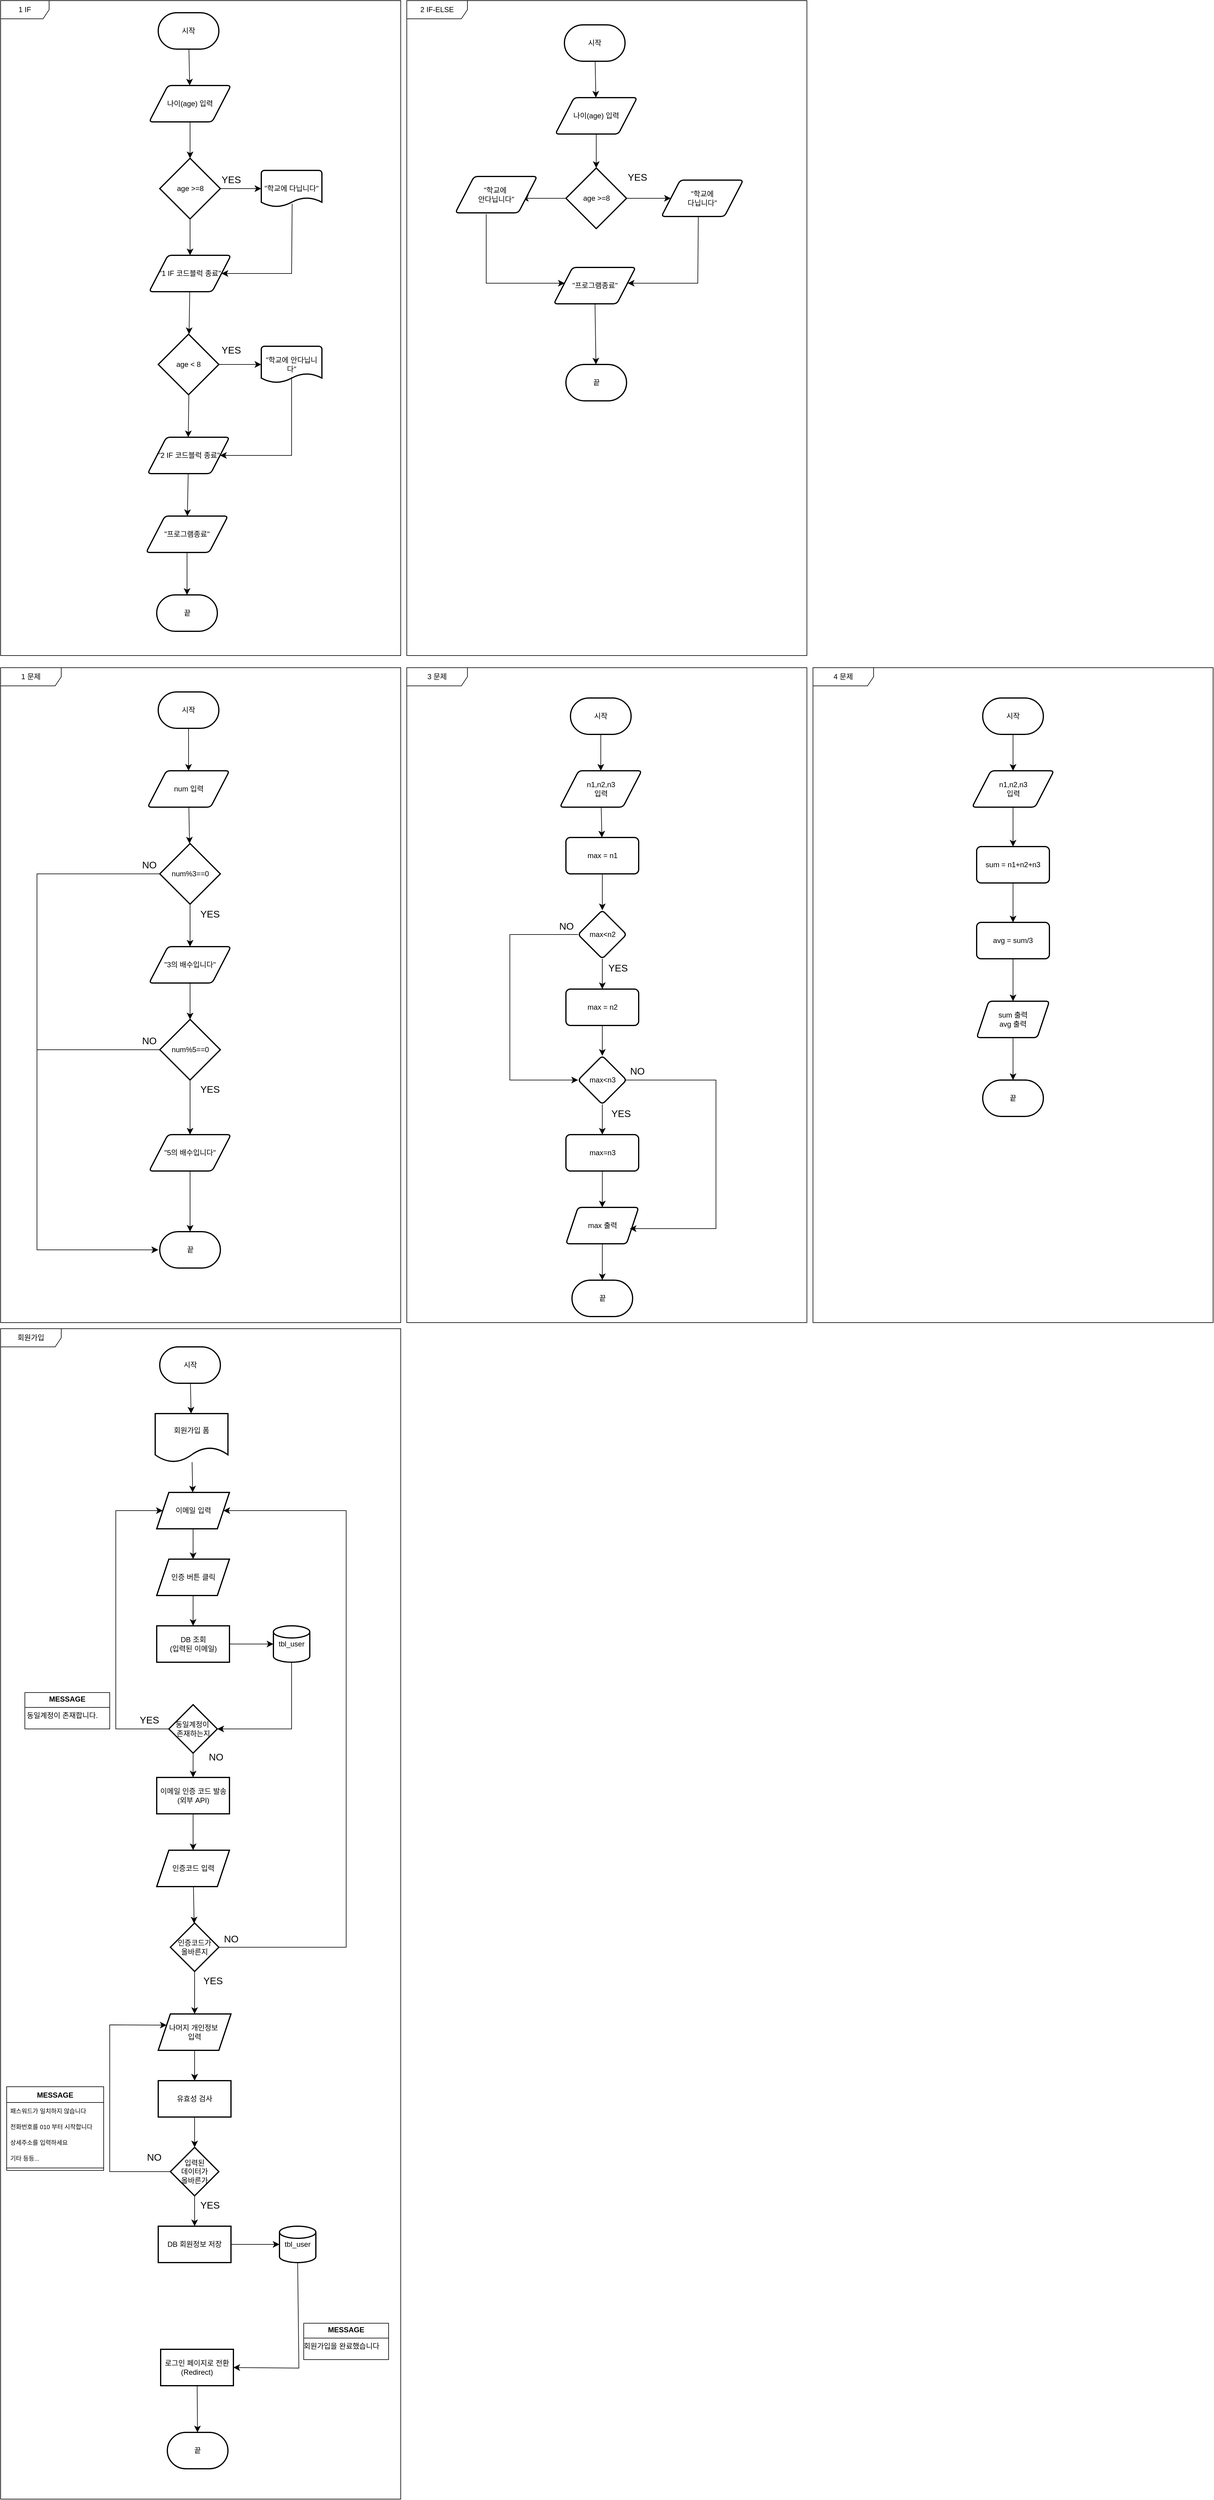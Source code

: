 <mxfile version="24.7.17">
  <diagram id="t4iyJ-2K-X9mLFhjT-cI" name="페이지-1">
    <mxGraphModel dx="1389" dy="1017" grid="1" gridSize="10" guides="1" tooltips="1" connect="1" arrows="1" fold="1" page="0" pageScale="1" pageWidth="3300" pageHeight="4681" math="0" shadow="0">
      <root>
        <mxCell id="0" />
        <mxCell id="1" parent="0" />
        <mxCell id="3Y2qNAMYO-wNbByZRbtN-2" value="2 IF-ELSE" style="shape=umlFrame;whiteSpace=wrap;html=1;pointerEvents=0;width=100;height=30;" vertex="1" parent="1">
          <mxGeometry x="290" y="-170" width="660" height="1080" as="geometry" />
        </mxCell>
        <mxCell id="3Y2qNAMYO-wNbByZRbtN-6" value="" style="edgeStyle=none;curved=1;rounded=0;orthogonalLoop=1;jettySize=auto;html=1;fontSize=12;startSize=8;endSize=8;" edge="1" parent="1" source="3Y2qNAMYO-wNbByZRbtN-3" target="3Y2qNAMYO-wNbByZRbtN-5">
          <mxGeometry relative="1" as="geometry" />
        </mxCell>
        <mxCell id="3Y2qNAMYO-wNbByZRbtN-3" value="시작" style="strokeWidth=2;html=1;shape=mxgraph.flowchart.terminator;whiteSpace=wrap;" vertex="1" parent="1">
          <mxGeometry x="-120" y="-150" width="100" height="60" as="geometry" />
        </mxCell>
        <mxCell id="3Y2qNAMYO-wNbByZRbtN-4" value="끝" style="strokeWidth=2;html=1;shape=mxgraph.flowchart.terminator;whiteSpace=wrap;" vertex="1" parent="1">
          <mxGeometry x="-122.5" y="810" width="100" height="60" as="geometry" />
        </mxCell>
        <mxCell id="3Y2qNAMYO-wNbByZRbtN-8" value="" style="edgeStyle=none;curved=1;rounded=0;orthogonalLoop=1;jettySize=auto;html=1;fontSize=12;startSize=8;endSize=8;" edge="1" parent="1" source="3Y2qNAMYO-wNbByZRbtN-5">
          <mxGeometry relative="1" as="geometry">
            <mxPoint x="-67.5" y="90" as="targetPoint" />
          </mxGeometry>
        </mxCell>
        <mxCell id="3Y2qNAMYO-wNbByZRbtN-5" value="나이(age) 입력" style="shape=parallelogram;html=1;strokeWidth=2;perimeter=parallelogramPerimeter;whiteSpace=wrap;rounded=1;arcSize=12;size=0.23;" vertex="1" parent="1">
          <mxGeometry x="-135" y="-30" width="135" height="60" as="geometry" />
        </mxCell>
        <mxCell id="3Y2qNAMYO-wNbByZRbtN-11" value="" style="edgeStyle=none;curved=1;rounded=0;orthogonalLoop=1;jettySize=auto;html=1;fontSize=12;startSize=8;endSize=8;" edge="1" parent="1" source="3Y2qNAMYO-wNbByZRbtN-9" target="3Y2qNAMYO-wNbByZRbtN-10">
          <mxGeometry relative="1" as="geometry" />
        </mxCell>
        <mxCell id="3Y2qNAMYO-wNbByZRbtN-15" value="" style="edgeStyle=none;curved=1;rounded=0;orthogonalLoop=1;jettySize=auto;html=1;fontSize=12;startSize=8;endSize=8;" edge="1" parent="1" source="3Y2qNAMYO-wNbByZRbtN-9" target="3Y2qNAMYO-wNbByZRbtN-14">
          <mxGeometry relative="1" as="geometry" />
        </mxCell>
        <mxCell id="3Y2qNAMYO-wNbByZRbtN-9" value="age &amp;gt;=8" style="strokeWidth=2;html=1;shape=mxgraph.flowchart.decision;whiteSpace=wrap;" vertex="1" parent="1">
          <mxGeometry x="-117.5" y="90" width="100" height="100" as="geometry" />
        </mxCell>
        <mxCell id="3Y2qNAMYO-wNbByZRbtN-10" value="&quot;학교에 다닙니다&quot;" style="strokeWidth=2;html=1;shape=mxgraph.flowchart.document2;whiteSpace=wrap;size=0.25;" vertex="1" parent="1">
          <mxGeometry x="50" y="110" width="100" height="60" as="geometry" />
        </mxCell>
        <mxCell id="3Y2qNAMYO-wNbByZRbtN-12" value="YES" style="text;html=1;align=center;verticalAlign=middle;resizable=0;points=[];autosize=1;strokeColor=none;fillColor=none;fontSize=16;" vertex="1" parent="1">
          <mxGeometry x="-30" y="110" width="60" height="30" as="geometry" />
        </mxCell>
        <mxCell id="3Y2qNAMYO-wNbByZRbtN-17" value="" style="edgeStyle=none;curved=1;rounded=0;orthogonalLoop=1;jettySize=auto;html=1;fontSize=12;startSize=8;endSize=8;" edge="1" parent="1" source="3Y2qNAMYO-wNbByZRbtN-14" target="3Y2qNAMYO-wNbByZRbtN-16">
          <mxGeometry relative="1" as="geometry" />
        </mxCell>
        <mxCell id="3Y2qNAMYO-wNbByZRbtN-14" value="&quot;1 IF 코드블럭 종료&quot;" style="shape=parallelogram;html=1;strokeWidth=2;perimeter=parallelogramPerimeter;whiteSpace=wrap;rounded=1;arcSize=12;size=0.23;" vertex="1" parent="1">
          <mxGeometry x="-135" y="250" width="135" height="60" as="geometry" />
        </mxCell>
        <mxCell id="3Y2qNAMYO-wNbByZRbtN-19" value="" style="edgeStyle=none;curved=1;rounded=0;orthogonalLoop=1;jettySize=auto;html=1;fontSize=12;startSize=8;endSize=8;" edge="1" parent="1" source="3Y2qNAMYO-wNbByZRbtN-16" target="3Y2qNAMYO-wNbByZRbtN-18">
          <mxGeometry relative="1" as="geometry" />
        </mxCell>
        <mxCell id="3Y2qNAMYO-wNbByZRbtN-16" value="age &amp;lt; 8" style="strokeWidth=2;html=1;shape=mxgraph.flowchart.decision;whiteSpace=wrap;" vertex="1" parent="1">
          <mxGeometry x="-120" y="380" width="100" height="100" as="geometry" />
        </mxCell>
        <mxCell id="3Y2qNAMYO-wNbByZRbtN-18" value="&quot;학교에 안다닙니다&quot;" style="strokeWidth=2;html=1;shape=mxgraph.flowchart.document2;whiteSpace=wrap;size=0.25;" vertex="1" parent="1">
          <mxGeometry x="50" y="400" width="100" height="60" as="geometry" />
        </mxCell>
        <mxCell id="3Y2qNAMYO-wNbByZRbtN-20" value="YES" style="text;html=1;align=center;verticalAlign=middle;resizable=0;points=[];autosize=1;strokeColor=none;fillColor=none;fontSize=16;" vertex="1" parent="1">
          <mxGeometry x="-30" y="391" width="60" height="30" as="geometry" />
        </mxCell>
        <mxCell id="3Y2qNAMYO-wNbByZRbtN-21" value="" style="edgeStyle=none;curved=0;rounded=0;orthogonalLoop=1;jettySize=auto;html=1;fontSize=12;startSize=8;endSize=8;exitX=0.509;exitY=0.914;exitDx=0;exitDy=0;exitPerimeter=0;entryX=1;entryY=0.5;entryDx=0;entryDy=0;" edge="1" parent="1" source="3Y2qNAMYO-wNbByZRbtN-10" target="3Y2qNAMYO-wNbByZRbtN-14">
          <mxGeometry relative="1" as="geometry">
            <mxPoint x="-57" y="200" as="sourcePoint" />
            <mxPoint x="-57" y="260" as="targetPoint" />
            <Array as="points">
              <mxPoint x="100" y="280" />
            </Array>
          </mxGeometry>
        </mxCell>
        <mxCell id="3Y2qNAMYO-wNbByZRbtN-26" value="" style="edgeStyle=none;curved=1;rounded=0;orthogonalLoop=1;jettySize=auto;html=1;fontSize=12;startSize=8;endSize=8;" edge="1" parent="1" source="3Y2qNAMYO-wNbByZRbtN-22" target="3Y2qNAMYO-wNbByZRbtN-25">
          <mxGeometry relative="1" as="geometry" />
        </mxCell>
        <mxCell id="3Y2qNAMYO-wNbByZRbtN-22" value="&quot;2 IF 코드블럭 종료&quot;" style="shape=parallelogram;html=1;strokeWidth=2;perimeter=parallelogramPerimeter;whiteSpace=wrap;rounded=1;arcSize=12;size=0.23;" vertex="1" parent="1">
          <mxGeometry x="-137.5" y="550" width="135" height="60" as="geometry" />
        </mxCell>
        <mxCell id="3Y2qNAMYO-wNbByZRbtN-23" value="" style="edgeStyle=none;curved=0;rounded=0;orthogonalLoop=1;jettySize=auto;html=1;fontSize=12;startSize=8;endSize=8;exitX=0.509;exitY=0.914;exitDx=0;exitDy=0;exitPerimeter=0;entryX=1;entryY=0.5;entryDx=0;entryDy=0;" edge="1" parent="1" target="3Y2qNAMYO-wNbByZRbtN-22">
          <mxGeometry relative="1" as="geometry">
            <mxPoint x="100" y="451" as="sourcePoint" />
            <mxPoint x="-17" y="566" as="targetPoint" />
            <Array as="points">
              <mxPoint x="100" y="580" />
            </Array>
          </mxGeometry>
        </mxCell>
        <mxCell id="3Y2qNAMYO-wNbByZRbtN-24" value="" style="edgeStyle=none;curved=1;rounded=0;orthogonalLoop=1;jettySize=auto;html=1;fontSize=12;startSize=8;endSize=8;" edge="1" parent="1">
          <mxGeometry relative="1" as="geometry">
            <mxPoint x="-69.5" y="480" as="sourcePoint" />
            <mxPoint x="-70.5" y="550" as="targetPoint" />
          </mxGeometry>
        </mxCell>
        <mxCell id="3Y2qNAMYO-wNbByZRbtN-27" value="" style="edgeStyle=none;curved=1;rounded=0;orthogonalLoop=1;jettySize=auto;html=1;fontSize=12;startSize=8;endSize=8;" edge="1" parent="1" source="3Y2qNAMYO-wNbByZRbtN-25" target="3Y2qNAMYO-wNbByZRbtN-4">
          <mxGeometry relative="1" as="geometry" />
        </mxCell>
        <mxCell id="3Y2qNAMYO-wNbByZRbtN-25" value="&quot;프로그램종료&quot;" style="shape=parallelogram;html=1;strokeWidth=2;perimeter=parallelogramPerimeter;whiteSpace=wrap;rounded=1;arcSize=12;size=0.23;" vertex="1" parent="1">
          <mxGeometry x="-140" y="680" width="135" height="60" as="geometry" />
        </mxCell>
        <mxCell id="3Y2qNAMYO-wNbByZRbtN-28" value="" style="edgeStyle=none;curved=1;rounded=0;orthogonalLoop=1;jettySize=auto;html=1;fontSize=12;startSize=8;endSize=8;" edge="1" parent="1" target="3Y2qNAMYO-wNbByZRbtN-32">
          <mxGeometry relative="1" as="geometry">
            <mxPoint x="600.625" y="-74" as="sourcePoint" />
          </mxGeometry>
        </mxCell>
        <mxCell id="3Y2qNAMYO-wNbByZRbtN-29" value="시작" style="strokeWidth=2;html=1;shape=mxgraph.flowchart.terminator;whiteSpace=wrap;" vertex="1" parent="1">
          <mxGeometry x="550" y="-130" width="100" height="60" as="geometry" />
        </mxCell>
        <mxCell id="3Y2qNAMYO-wNbByZRbtN-30" value="끝" style="strokeWidth=2;html=1;shape=mxgraph.flowchart.terminator;whiteSpace=wrap;" vertex="1" parent="1">
          <mxGeometry x="552.5" y="430" width="100" height="60" as="geometry" />
        </mxCell>
        <mxCell id="3Y2qNAMYO-wNbByZRbtN-31" value="" style="edgeStyle=none;curved=1;rounded=0;orthogonalLoop=1;jettySize=auto;html=1;fontSize=12;startSize=8;endSize=8;" edge="1" parent="1" source="3Y2qNAMYO-wNbByZRbtN-32">
          <mxGeometry relative="1" as="geometry">
            <mxPoint x="602.5" y="106" as="targetPoint" />
          </mxGeometry>
        </mxCell>
        <mxCell id="3Y2qNAMYO-wNbByZRbtN-32" value="나이(age) 입력" style="shape=parallelogram;html=1;strokeWidth=2;perimeter=parallelogramPerimeter;whiteSpace=wrap;rounded=1;arcSize=12;size=0.23;" vertex="1" parent="1">
          <mxGeometry x="535" y="-10" width="135" height="60" as="geometry" />
        </mxCell>
        <mxCell id="3Y2qNAMYO-wNbByZRbtN-53" value="" style="edgeStyle=none;curved=1;rounded=0;orthogonalLoop=1;jettySize=auto;html=1;fontSize=12;startSize=8;endSize=8;" edge="1" parent="1" source="3Y2qNAMYO-wNbByZRbtN-35">
          <mxGeometry relative="1" as="geometry">
            <mxPoint x="480" y="156" as="targetPoint" />
          </mxGeometry>
        </mxCell>
        <mxCell id="3Y2qNAMYO-wNbByZRbtN-35" value="age &amp;gt;=8" style="strokeWidth=2;html=1;shape=mxgraph.flowchart.decision;whiteSpace=wrap;" vertex="1" parent="1">
          <mxGeometry x="552.5" y="106" width="100" height="100" as="geometry" />
        </mxCell>
        <mxCell id="3Y2qNAMYO-wNbByZRbtN-37" value="YES" style="text;html=1;align=center;verticalAlign=middle;resizable=0;points=[];autosize=1;strokeColor=none;fillColor=none;fontSize=16;" vertex="1" parent="1">
          <mxGeometry x="640" y="106" width="60" height="30" as="geometry" />
        </mxCell>
        <mxCell id="3Y2qNAMYO-wNbByZRbtN-44" value="" style="edgeStyle=none;curved=0;rounded=0;orthogonalLoop=1;jettySize=auto;html=1;fontSize=12;startSize=8;endSize=8;exitX=0.509;exitY=0.914;exitDx=0;exitDy=0;exitPerimeter=0;entryX=1;entryY=0.5;entryDx=0;entryDy=0;" edge="1" parent="1">
          <mxGeometry relative="1" as="geometry">
            <mxPoint x="770.9" y="180.84" as="sourcePoint" />
            <mxPoint x="654.475" y="296" as="targetPoint" />
            <Array as="points">
              <mxPoint x="770" y="296" />
            </Array>
          </mxGeometry>
        </mxCell>
        <mxCell id="3Y2qNAMYO-wNbByZRbtN-49" value="" style="edgeStyle=none;curved=1;rounded=0;orthogonalLoop=1;jettySize=auto;html=1;fontSize=12;startSize=8;endSize=8;" edge="1" parent="1" source="3Y2qNAMYO-wNbByZRbtN-50" target="3Y2qNAMYO-wNbByZRbtN-30">
          <mxGeometry relative="1" as="geometry" />
        </mxCell>
        <mxCell id="3Y2qNAMYO-wNbByZRbtN-50" value="&quot;프로그램종료&quot;" style="shape=parallelogram;html=1;strokeWidth=2;perimeter=parallelogramPerimeter;whiteSpace=wrap;rounded=1;arcSize=12;size=0.23;" vertex="1" parent="1">
          <mxGeometry x="532.5" y="270" width="135" height="60" as="geometry" />
        </mxCell>
        <mxCell id="3Y2qNAMYO-wNbByZRbtN-52" value="1 IF" style="shape=umlFrame;whiteSpace=wrap;html=1;pointerEvents=0;width=80;height=30;" vertex="1" parent="1">
          <mxGeometry x="-380" y="-170" width="660" height="1080" as="geometry" />
        </mxCell>
        <mxCell id="3Y2qNAMYO-wNbByZRbtN-55" value="" style="edgeStyle=none;curved=0;rounded=0;orthogonalLoop=1;jettySize=auto;html=1;fontSize=12;startSize=8;endSize=8;exitX=0.41;exitY=0.933;exitDx=0;exitDy=0;exitPerimeter=0;entryX=0;entryY=0.5;entryDx=0;entryDy=0;" edge="1" parent="1">
          <mxGeometry relative="1" as="geometry">
            <mxPoint x="421" y="181.98" as="sourcePoint" />
            <mxPoint x="550.525" y="296" as="targetPoint" />
            <Array as="points">
              <mxPoint x="421" y="296" />
            </Array>
          </mxGeometry>
        </mxCell>
        <mxCell id="3Y2qNAMYO-wNbByZRbtN-59" value="1 문제" style="shape=umlFrame;whiteSpace=wrap;html=1;pointerEvents=0;width=100;height=30;" vertex="1" parent="1">
          <mxGeometry x="-380" y="930" width="660" height="1080" as="geometry" />
        </mxCell>
        <mxCell id="3Y2qNAMYO-wNbByZRbtN-61" value="&quot;학교에&amp;nbsp;&lt;div&gt;안다닙니다&quot;&lt;/div&gt;" style="shape=parallelogram;html=1;strokeWidth=2;perimeter=parallelogramPerimeter;whiteSpace=wrap;rounded=1;arcSize=12;size=0.23;" vertex="1" parent="1">
          <mxGeometry x="370" y="120" width="135" height="60" as="geometry" />
        </mxCell>
        <mxCell id="3Y2qNAMYO-wNbByZRbtN-62" value="&quot;학교에&lt;br&gt;다닙니다&quot;" style="shape=parallelogram;html=1;strokeWidth=2;perimeter=parallelogramPerimeter;whiteSpace=wrap;rounded=1;arcSize=12;size=0.23;" vertex="1" parent="1">
          <mxGeometry x="710" y="126" width="135" height="60" as="geometry" />
        </mxCell>
        <mxCell id="3Y2qNAMYO-wNbByZRbtN-64" value="" style="edgeStyle=none;curved=1;rounded=0;orthogonalLoop=1;jettySize=auto;html=1;fontSize=12;startSize=8;endSize=8;entryX=0;entryY=0.5;entryDx=0;entryDy=0;" edge="1" parent="1" target="3Y2qNAMYO-wNbByZRbtN-62">
          <mxGeometry relative="1" as="geometry">
            <mxPoint x="653" y="156" as="sourcePoint" />
            <mxPoint x="720" y="156" as="targetPoint" />
          </mxGeometry>
        </mxCell>
        <mxCell id="3Y2qNAMYO-wNbByZRbtN-72" value="" style="edgeStyle=none;curved=1;rounded=0;orthogonalLoop=1;jettySize=auto;html=1;fontSize=12;startSize=8;endSize=8;" edge="1" parent="1" source="3Y2qNAMYO-wNbByZRbtN-66" target="3Y2qNAMYO-wNbByZRbtN-68">
          <mxGeometry relative="1" as="geometry" />
        </mxCell>
        <mxCell id="3Y2qNAMYO-wNbByZRbtN-66" value="시작&lt;span style=&quot;color: rgba(0, 0, 0, 0); font-family: monospace; font-size: 0px; text-align: start; text-wrap: nowrap;&quot;&gt;%3CmxGraphModel%3E%3Croot%3E%3CmxCell%20id%3D%220%22%2F%3E%3CmxCell%20id%3D%221%22%20parent%3D%220%22%2F%3E%3CmxCell%20id%3D%222%22%20value%3D%22%EB%81%9D%22%20style%3D%22strokeWidth%3D2%3Bhtml%3D1%3Bshape%3Dmxgraph.flowchart.terminator%3BwhiteSpace%3Dwrap%3B%22%20vertex%3D%221%22%20parent%3D%221%22%3E%3CmxGeometry%20x%3D%22-122.5%22%20y%3D%22810%22%20width%3D%22100%22%20height%3D%2260%22%20as%3D%22geometry%22%2F%3E%3C%2FmxCell%3E%3C%2Froot%3E%3C%2FmxGraphModel%3E&lt;/span&gt;" style="strokeWidth=2;html=1;shape=mxgraph.flowchart.terminator;whiteSpace=wrap;" vertex="1" parent="1">
          <mxGeometry x="-120" y="970" width="100" height="60" as="geometry" />
        </mxCell>
        <mxCell id="3Y2qNAMYO-wNbByZRbtN-67" value="끝" style="strokeWidth=2;html=1;shape=mxgraph.flowchart.terminator;whiteSpace=wrap;" vertex="1" parent="1">
          <mxGeometry x="-117.5" y="1860" width="100" height="60" as="geometry" />
        </mxCell>
        <mxCell id="3Y2qNAMYO-wNbByZRbtN-73" value="" style="edgeStyle=none;curved=1;rounded=0;orthogonalLoop=1;jettySize=auto;html=1;fontSize=12;startSize=8;endSize=8;" edge="1" parent="1" source="3Y2qNAMYO-wNbByZRbtN-68" target="3Y2qNAMYO-wNbByZRbtN-69">
          <mxGeometry relative="1" as="geometry" />
        </mxCell>
        <mxCell id="3Y2qNAMYO-wNbByZRbtN-68" value="num 입력" style="shape=parallelogram;html=1;strokeWidth=2;perimeter=parallelogramPerimeter;whiteSpace=wrap;rounded=1;arcSize=12;size=0.23;" vertex="1" parent="1">
          <mxGeometry x="-137.5" y="1100" width="135" height="60" as="geometry" />
        </mxCell>
        <mxCell id="3Y2qNAMYO-wNbByZRbtN-74" value="" style="edgeStyle=none;curved=1;rounded=0;orthogonalLoop=1;jettySize=auto;html=1;fontSize=12;startSize=8;endSize=8;" edge="1" parent="1" source="3Y2qNAMYO-wNbByZRbtN-69" target="3Y2qNAMYO-wNbByZRbtN-71">
          <mxGeometry relative="1" as="geometry" />
        </mxCell>
        <mxCell id="3Y2qNAMYO-wNbByZRbtN-69" value="num%3==0" style="strokeWidth=2;html=1;shape=mxgraph.flowchart.decision;whiteSpace=wrap;" vertex="1" parent="1">
          <mxGeometry x="-117.5" y="1220" width="100" height="100" as="geometry" />
        </mxCell>
        <mxCell id="3Y2qNAMYO-wNbByZRbtN-78" value="" style="edgeStyle=none;curved=1;rounded=0;orthogonalLoop=1;jettySize=auto;html=1;fontSize=12;startSize=8;endSize=8;" edge="1" parent="1" source="3Y2qNAMYO-wNbByZRbtN-70" target="3Y2qNAMYO-wNbByZRbtN-76">
          <mxGeometry relative="1" as="geometry" />
        </mxCell>
        <mxCell id="3Y2qNAMYO-wNbByZRbtN-70" value="num%5==0" style="strokeWidth=2;html=1;shape=mxgraph.flowchart.decision;whiteSpace=wrap;" vertex="1" parent="1">
          <mxGeometry x="-117.5" y="1510" width="100" height="100" as="geometry" />
        </mxCell>
        <mxCell id="3Y2qNAMYO-wNbByZRbtN-75" value="" style="edgeStyle=none;curved=1;rounded=0;orthogonalLoop=1;jettySize=auto;html=1;fontSize=12;startSize=8;endSize=8;" edge="1" parent="1" source="3Y2qNAMYO-wNbByZRbtN-71" target="3Y2qNAMYO-wNbByZRbtN-70">
          <mxGeometry relative="1" as="geometry" />
        </mxCell>
        <mxCell id="3Y2qNAMYO-wNbByZRbtN-71" value="&quot;3의 배수입니다&quot;" style="shape=parallelogram;html=1;strokeWidth=2;perimeter=parallelogramPerimeter;whiteSpace=wrap;rounded=1;arcSize=12;size=0.23;" vertex="1" parent="1">
          <mxGeometry x="-135" y="1390" width="135" height="60" as="geometry" />
        </mxCell>
        <mxCell id="3Y2qNAMYO-wNbByZRbtN-79" value="" style="edgeStyle=none;curved=1;rounded=0;orthogonalLoop=1;jettySize=auto;html=1;fontSize=12;startSize=8;endSize=8;" edge="1" parent="1" source="3Y2qNAMYO-wNbByZRbtN-76" target="3Y2qNAMYO-wNbByZRbtN-67">
          <mxGeometry relative="1" as="geometry" />
        </mxCell>
        <mxCell id="3Y2qNAMYO-wNbByZRbtN-76" value="&quot;5의 배수입니다&quot;" style="shape=parallelogram;html=1;strokeWidth=2;perimeter=parallelogramPerimeter;whiteSpace=wrap;rounded=1;arcSize=12;size=0.23;" vertex="1" parent="1">
          <mxGeometry x="-135" y="1700" width="135" height="60" as="geometry" />
        </mxCell>
        <mxCell id="3Y2qNAMYO-wNbByZRbtN-77" value="YES" style="text;html=1;align=center;verticalAlign=middle;resizable=0;points=[];autosize=1;strokeColor=none;fillColor=none;fontSize=16;" vertex="1" parent="1">
          <mxGeometry x="-65" y="1321" width="60" height="30" as="geometry" />
        </mxCell>
        <mxCell id="3Y2qNAMYO-wNbByZRbtN-80" value="YES" style="text;html=1;align=center;verticalAlign=middle;resizable=0;points=[];autosize=1;strokeColor=none;fillColor=none;fontSize=16;" vertex="1" parent="1">
          <mxGeometry x="-65" y="1610" width="60" height="30" as="geometry" />
        </mxCell>
        <mxCell id="3Y2qNAMYO-wNbByZRbtN-82" value="" style="edgeStyle=none;curved=0;rounded=0;orthogonalLoop=1;jettySize=auto;html=1;fontSize=12;startSize=8;endSize=8;exitX=0;exitY=0.5;exitDx=0;exitDy=0;exitPerimeter=0;" edge="1" parent="1" source="3Y2qNAMYO-wNbByZRbtN-69">
          <mxGeometry relative="1" as="geometry">
            <mxPoint x="-57" y="1620" as="sourcePoint" />
            <mxPoint x="-120" y="1890" as="targetPoint" />
            <Array as="points">
              <mxPoint x="-320" y="1270" />
              <mxPoint x="-320" y="1890" />
            </Array>
          </mxGeometry>
        </mxCell>
        <mxCell id="3Y2qNAMYO-wNbByZRbtN-83" value="NO" style="text;html=1;align=center;verticalAlign=middle;resizable=0;points=[];autosize=1;strokeColor=none;fillColor=none;fontSize=16;" vertex="1" parent="1">
          <mxGeometry x="-160" y="1240" width="50" height="30" as="geometry" />
        </mxCell>
        <mxCell id="3Y2qNAMYO-wNbByZRbtN-85" value="" style="edgeStyle=none;curved=0;rounded=0;orthogonalLoop=1;jettySize=auto;html=1;fontSize=12;startSize=8;endSize=8;exitX=0;exitY=0.5;exitDx=0;exitDy=0;exitPerimeter=0;" edge="1" parent="1" source="3Y2qNAMYO-wNbByZRbtN-70">
          <mxGeometry relative="1" as="geometry">
            <mxPoint x="-57" y="1620" as="sourcePoint" />
            <mxPoint x="-120" y="1890" as="targetPoint" />
            <Array as="points">
              <mxPoint x="-320" y="1560" />
              <mxPoint x="-320" y="1890" />
            </Array>
          </mxGeometry>
        </mxCell>
        <mxCell id="3Y2qNAMYO-wNbByZRbtN-86" value="NO" style="text;html=1;align=center;verticalAlign=middle;resizable=0;points=[];autosize=1;strokeColor=none;fillColor=none;fontSize=16;" vertex="1" parent="1">
          <mxGeometry x="-160" y="1530" width="50" height="30" as="geometry" />
        </mxCell>
        <mxCell id="3Y2qNAMYO-wNbByZRbtN-88" value="3 문제" style="shape=umlFrame;whiteSpace=wrap;html=1;pointerEvents=0;width=100;height=30;" vertex="1" parent="1">
          <mxGeometry x="290" y="930" width="660" height="1080" as="geometry" />
        </mxCell>
        <mxCell id="3Y2qNAMYO-wNbByZRbtN-92" value="" style="edgeStyle=none;curved=1;rounded=0;orthogonalLoop=1;jettySize=auto;html=1;fontSize=12;startSize=8;endSize=8;" edge="1" parent="1" source="3Y2qNAMYO-wNbByZRbtN-89" target="3Y2qNAMYO-wNbByZRbtN-91">
          <mxGeometry relative="1" as="geometry" />
        </mxCell>
        <mxCell id="3Y2qNAMYO-wNbByZRbtN-89" value="시작&lt;span style=&quot;color: rgba(0, 0, 0, 0); font-family: monospace; font-size: 0px; text-align: start; text-wrap: nowrap;&quot;&gt;%3CmxGraphModel%3E%3Croot%3E%3CmxCell%20id%3D%220%22%2F%3E%3CmxCell%20id%3D%221%22%20parent%3D%220%22%2F%3E%3CmxCell%20id%3D%222%22%20value%3D%22%EB%81%9D%22%20style%3D%22strokeWidth%3D2%3Bhtml%3D1%3Bshape%3Dmxgraph.flowchart.terminator%3BwhiteSpace%3Dwrap%3B%22%20vertex%3D%221%22%20parent%3D%221%22%3E%3CmxGeometry%20x%3D%22-122.5%22%20y%3D%22810%22%20width%3D%22100%22%20height%3D%2260%22%20as%3D%22geometry%22%2F%3E%3C%2FmxCell%3E%3C%2Froot%3E%3C%2FmxGraphModel%3E&lt;/span&gt;" style="strokeWidth=2;html=1;shape=mxgraph.flowchart.terminator;whiteSpace=wrap;" vertex="1" parent="1">
          <mxGeometry x="560" y="980" width="100" height="60" as="geometry" />
        </mxCell>
        <mxCell id="3Y2qNAMYO-wNbByZRbtN-90" value="끝" style="strokeWidth=2;html=1;shape=mxgraph.flowchart.terminator;whiteSpace=wrap;" vertex="1" parent="1">
          <mxGeometry x="562.5" y="1940" width="100" height="60" as="geometry" />
        </mxCell>
        <mxCell id="3Y2qNAMYO-wNbByZRbtN-94" value="" style="edgeStyle=none;curved=1;rounded=0;orthogonalLoop=1;jettySize=auto;html=1;fontSize=12;startSize=8;endSize=8;" edge="1" parent="1" source="3Y2qNAMYO-wNbByZRbtN-91" target="3Y2qNAMYO-wNbByZRbtN-93">
          <mxGeometry relative="1" as="geometry" />
        </mxCell>
        <mxCell id="3Y2qNAMYO-wNbByZRbtN-91" value="n1,n2,n3&lt;br&gt;입력" style="shape=parallelogram;html=1;strokeWidth=2;perimeter=parallelogramPerimeter;whiteSpace=wrap;rounded=1;arcSize=12;size=0.23;" vertex="1" parent="1">
          <mxGeometry x="542.5" y="1100" width="135" height="60" as="geometry" />
        </mxCell>
        <mxCell id="3Y2qNAMYO-wNbByZRbtN-96" value="" style="edgeStyle=none;curved=1;rounded=0;orthogonalLoop=1;jettySize=auto;html=1;fontSize=12;startSize=8;endSize=8;" edge="1" parent="1" source="3Y2qNAMYO-wNbByZRbtN-93" target="3Y2qNAMYO-wNbByZRbtN-95">
          <mxGeometry relative="1" as="geometry" />
        </mxCell>
        <mxCell id="3Y2qNAMYO-wNbByZRbtN-93" value="max = n1" style="whiteSpace=wrap;html=1;strokeWidth=2;rounded=1;arcSize=12;" vertex="1" parent="1">
          <mxGeometry x="552.5" y="1210" width="120" height="60" as="geometry" />
        </mxCell>
        <mxCell id="3Y2qNAMYO-wNbByZRbtN-98" value="" style="edgeStyle=none;curved=1;rounded=0;orthogonalLoop=1;jettySize=auto;html=1;fontSize=12;startSize=8;endSize=8;" edge="1" parent="1" source="3Y2qNAMYO-wNbByZRbtN-95" target="3Y2qNAMYO-wNbByZRbtN-97">
          <mxGeometry relative="1" as="geometry" />
        </mxCell>
        <mxCell id="3Y2qNAMYO-wNbByZRbtN-95" value="max&amp;lt;n2" style="rhombus;whiteSpace=wrap;html=1;strokeWidth=2;rounded=1;arcSize=12;" vertex="1" parent="1">
          <mxGeometry x="572.5" y="1330" width="80" height="80" as="geometry" />
        </mxCell>
        <mxCell id="3Y2qNAMYO-wNbByZRbtN-108" value="" style="edgeStyle=none;curved=1;rounded=0;orthogonalLoop=1;jettySize=auto;html=1;fontSize=12;startSize=8;endSize=8;" edge="1" parent="1" source="3Y2qNAMYO-wNbByZRbtN-97" target="3Y2qNAMYO-wNbByZRbtN-107">
          <mxGeometry relative="1" as="geometry" />
        </mxCell>
        <mxCell id="3Y2qNAMYO-wNbByZRbtN-97" value="max = n2" style="whiteSpace=wrap;html=1;strokeWidth=2;rounded=1;arcSize=12;" vertex="1" parent="1">
          <mxGeometry x="552.5" y="1460" width="120" height="60" as="geometry" />
        </mxCell>
        <mxCell id="3Y2qNAMYO-wNbByZRbtN-99" value="YES" style="text;html=1;align=center;verticalAlign=middle;resizable=0;points=[];autosize=1;strokeColor=none;fillColor=none;fontSize=16;" vertex="1" parent="1">
          <mxGeometry x="607.5" y="1410" width="60" height="30" as="geometry" />
        </mxCell>
        <mxCell id="3Y2qNAMYO-wNbByZRbtN-110" value="" style="edgeStyle=none;curved=1;rounded=0;orthogonalLoop=1;jettySize=auto;html=1;fontSize=12;startSize=8;endSize=8;" edge="1" parent="1" source="3Y2qNAMYO-wNbByZRbtN-107" target="3Y2qNAMYO-wNbByZRbtN-109">
          <mxGeometry relative="1" as="geometry" />
        </mxCell>
        <mxCell id="3Y2qNAMYO-wNbByZRbtN-107" value="max&amp;lt;n3" style="rhombus;whiteSpace=wrap;html=1;strokeWidth=2;rounded=1;arcSize=12;" vertex="1" parent="1">
          <mxGeometry x="572.5" y="1570" width="80" height="80" as="geometry" />
        </mxCell>
        <mxCell id="3Y2qNAMYO-wNbByZRbtN-116" value="" style="edgeStyle=none;curved=1;rounded=0;orthogonalLoop=1;jettySize=auto;html=1;fontSize=12;startSize=8;endSize=8;" edge="1" parent="1" source="3Y2qNAMYO-wNbByZRbtN-109" target="3Y2qNAMYO-wNbByZRbtN-115">
          <mxGeometry relative="1" as="geometry" />
        </mxCell>
        <mxCell id="3Y2qNAMYO-wNbByZRbtN-109" value="max=n3" style="whiteSpace=wrap;html=1;strokeWidth=2;rounded=1;arcSize=12;" vertex="1" parent="1">
          <mxGeometry x="552.5" y="1700" width="120" height="60" as="geometry" />
        </mxCell>
        <mxCell id="3Y2qNAMYO-wNbByZRbtN-111" value="YES" style="text;html=1;align=center;verticalAlign=middle;resizable=0;points=[];autosize=1;strokeColor=none;fillColor=none;fontSize=16;" vertex="1" parent="1">
          <mxGeometry x="612.5" y="1650" width="60" height="30" as="geometry" />
        </mxCell>
        <mxCell id="3Y2qNAMYO-wNbByZRbtN-112" value="" style="edgeStyle=none;curved=0;rounded=0;orthogonalLoop=1;jettySize=auto;html=1;fontSize=12;startSize=8;endSize=8;exitX=0;exitY=0.5;exitDx=0;exitDy=0;entryX=0;entryY=0.5;entryDx=0;entryDy=0;" edge="1" parent="1" source="3Y2qNAMYO-wNbByZRbtN-95" target="3Y2qNAMYO-wNbByZRbtN-107">
          <mxGeometry relative="1" as="geometry">
            <mxPoint x="623" y="1420" as="sourcePoint" />
            <mxPoint x="623" y="1470" as="targetPoint" />
            <Array as="points">
              <mxPoint x="460" y="1370" />
              <mxPoint x="460" y="1610" />
            </Array>
          </mxGeometry>
        </mxCell>
        <mxCell id="3Y2qNAMYO-wNbByZRbtN-113" value="NO" style="text;html=1;align=center;verticalAlign=middle;resizable=0;points=[];autosize=1;strokeColor=none;fillColor=none;fontSize=16;" vertex="1" parent="1">
          <mxGeometry x="527.5" y="1341" width="50" height="30" as="geometry" />
        </mxCell>
        <mxCell id="3Y2qNAMYO-wNbByZRbtN-118" value="" style="edgeStyle=none;curved=1;rounded=0;orthogonalLoop=1;jettySize=auto;html=1;fontSize=12;startSize=8;endSize=8;" edge="1" parent="1" source="3Y2qNAMYO-wNbByZRbtN-115" target="3Y2qNAMYO-wNbByZRbtN-90">
          <mxGeometry relative="1" as="geometry" />
        </mxCell>
        <mxCell id="3Y2qNAMYO-wNbByZRbtN-115" value="max 출력" style="shape=parallelogram;perimeter=parallelogramPerimeter;whiteSpace=wrap;html=1;fixedSize=1;strokeWidth=2;rounded=1;arcSize=12;" vertex="1" parent="1">
          <mxGeometry x="552.5" y="1820" width="120" height="60" as="geometry" />
        </mxCell>
        <mxCell id="3Y2qNAMYO-wNbByZRbtN-117" style="edgeStyle=none;curved=1;rounded=0;orthogonalLoop=1;jettySize=auto;html=1;exitX=1;exitY=0.75;exitDx=0;exitDy=0;fontSize=12;startSize=8;endSize=8;" edge="1" parent="1" source="3Y2qNAMYO-wNbByZRbtN-115" target="3Y2qNAMYO-wNbByZRbtN-115">
          <mxGeometry relative="1" as="geometry" />
        </mxCell>
        <mxCell id="3Y2qNAMYO-wNbByZRbtN-119" value="" style="edgeStyle=none;curved=0;rounded=0;orthogonalLoop=1;jettySize=auto;html=1;fontSize=12;startSize=8;endSize=8;exitX=1;exitY=0.5;exitDx=0;exitDy=0;entryX=0.898;entryY=0.584;entryDx=0;entryDy=0;entryPerimeter=0;" edge="1" parent="1">
          <mxGeometry relative="1" as="geometry">
            <mxPoint x="650" y="1610" as="sourcePoint" />
            <mxPoint x="657.76" y="1855.04" as="targetPoint" />
            <Array as="points">
              <mxPoint x="800" y="1610" />
              <mxPoint x="800" y="1855" />
            </Array>
          </mxGeometry>
        </mxCell>
        <mxCell id="3Y2qNAMYO-wNbByZRbtN-120" value="NO" style="text;html=1;align=center;verticalAlign=middle;resizable=0;points=[];autosize=1;strokeColor=none;fillColor=none;fontSize=16;" vertex="1" parent="1">
          <mxGeometry x="645" y="1580" width="50" height="30" as="geometry" />
        </mxCell>
        <mxCell id="3Y2qNAMYO-wNbByZRbtN-122" value="4 문제" style="shape=umlFrame;whiteSpace=wrap;html=1;pointerEvents=0;width=100;height=30;" vertex="1" parent="1">
          <mxGeometry x="960" y="930" width="660" height="1080" as="geometry" />
        </mxCell>
        <mxCell id="3Y2qNAMYO-wNbByZRbtN-126" value="" style="edgeStyle=none;curved=1;rounded=0;orthogonalLoop=1;jettySize=auto;html=1;fontSize=12;startSize=8;endSize=8;" edge="1" parent="1" source="3Y2qNAMYO-wNbByZRbtN-123" target="3Y2qNAMYO-wNbByZRbtN-125">
          <mxGeometry relative="1" as="geometry" />
        </mxCell>
        <mxCell id="3Y2qNAMYO-wNbByZRbtN-123" value="시작&lt;span style=&quot;color: rgba(0, 0, 0, 0); font-family: monospace; font-size: 0px; text-align: start; text-wrap: nowrap;&quot;&gt;%3CmxGraphModel%3E%3Croot%3E%3CmxCell%20id%3D%220%22%2F%3E%3CmxCell%20id%3D%221%22%20parent%3D%220%22%2F%3E%3CmxCell%20id%3D%222%22%20value%3D%22%EB%81%9D%22%20style%3D%22strokeWidth%3D2%3Bhtml%3D1%3Bshape%3Dmxgraph.flowchart.terminator%3BwhiteSpace%3Dwrap%3B%22%20vertex%3D%221%22%20parent%3D%221%22%3E%3CmxGeometry%20x%3D%22-122.5%22%20y%3D%22810%22%20width%3D%22100%22%20height%3D%2260%22%20as%3D%22geometry%22%2F%3E%3C%2FmxCell%3E%3C%2Froot%3E%3C%2FmxGraphModel%3E&lt;/span&gt;" style="strokeWidth=2;html=1;shape=mxgraph.flowchart.terminator;whiteSpace=wrap;" vertex="1" parent="1">
          <mxGeometry x="1240" y="980" width="100" height="60" as="geometry" />
        </mxCell>
        <mxCell id="3Y2qNAMYO-wNbByZRbtN-124" value="끝" style="strokeWidth=2;html=1;shape=mxgraph.flowchart.terminator;whiteSpace=wrap;" vertex="1" parent="1">
          <mxGeometry x="1240" y="1610" width="100" height="60" as="geometry" />
        </mxCell>
        <mxCell id="3Y2qNAMYO-wNbByZRbtN-128" value="" style="edgeStyle=none;curved=1;rounded=0;orthogonalLoop=1;jettySize=auto;html=1;fontSize=12;startSize=8;endSize=8;" edge="1" parent="1" source="3Y2qNAMYO-wNbByZRbtN-125" target="3Y2qNAMYO-wNbByZRbtN-127">
          <mxGeometry relative="1" as="geometry" />
        </mxCell>
        <mxCell id="3Y2qNAMYO-wNbByZRbtN-125" value="n1,n2,n3&lt;br&gt;입력" style="shape=parallelogram;html=1;strokeWidth=2;perimeter=parallelogramPerimeter;whiteSpace=wrap;rounded=1;arcSize=12;size=0.23;" vertex="1" parent="1">
          <mxGeometry x="1222.5" y="1100" width="135" height="60" as="geometry" />
        </mxCell>
        <mxCell id="3Y2qNAMYO-wNbByZRbtN-130" value="" style="edgeStyle=none;curved=1;rounded=0;orthogonalLoop=1;jettySize=auto;html=1;fontSize=12;startSize=8;endSize=8;" edge="1" parent="1" source="3Y2qNAMYO-wNbByZRbtN-127" target="3Y2qNAMYO-wNbByZRbtN-129">
          <mxGeometry relative="1" as="geometry" />
        </mxCell>
        <mxCell id="3Y2qNAMYO-wNbByZRbtN-127" value="sum = n1+n2+n3" style="whiteSpace=wrap;html=1;strokeWidth=2;rounded=1;arcSize=12;" vertex="1" parent="1">
          <mxGeometry x="1230" y="1225" width="120" height="60" as="geometry" />
        </mxCell>
        <mxCell id="3Y2qNAMYO-wNbByZRbtN-132" value="" style="edgeStyle=none;curved=1;rounded=0;orthogonalLoop=1;jettySize=auto;html=1;fontSize=12;startSize=8;endSize=8;" edge="1" parent="1" source="3Y2qNAMYO-wNbByZRbtN-129" target="3Y2qNAMYO-wNbByZRbtN-131">
          <mxGeometry relative="1" as="geometry" />
        </mxCell>
        <mxCell id="3Y2qNAMYO-wNbByZRbtN-129" value="avg = sum/3" style="whiteSpace=wrap;html=1;strokeWidth=2;rounded=1;arcSize=12;" vertex="1" parent="1">
          <mxGeometry x="1230" y="1350" width="120" height="60" as="geometry" />
        </mxCell>
        <mxCell id="3Y2qNAMYO-wNbByZRbtN-133" value="" style="edgeStyle=none;curved=1;rounded=0;orthogonalLoop=1;jettySize=auto;html=1;fontSize=12;startSize=8;endSize=8;" edge="1" parent="1" source="3Y2qNAMYO-wNbByZRbtN-131" target="3Y2qNAMYO-wNbByZRbtN-124">
          <mxGeometry relative="1" as="geometry" />
        </mxCell>
        <mxCell id="3Y2qNAMYO-wNbByZRbtN-131" value="sum 출력&lt;div&gt;avg 출력&lt;/div&gt;" style="shape=parallelogram;perimeter=parallelogramPerimeter;whiteSpace=wrap;html=1;fixedSize=1;strokeWidth=2;rounded=1;arcSize=12;" vertex="1" parent="1">
          <mxGeometry x="1230" y="1480" width="120" height="60" as="geometry" />
        </mxCell>
        <mxCell id="3Y2qNAMYO-wNbByZRbtN-134" value="회원가입" style="shape=umlFrame;whiteSpace=wrap;html=1;pointerEvents=0;width=100;height=30;" vertex="1" parent="1">
          <mxGeometry x="-380" y="2020" width="660" height="1930" as="geometry" />
        </mxCell>
        <mxCell id="3Y2qNAMYO-wNbByZRbtN-138" value="" style="edgeStyle=none;curved=1;rounded=0;orthogonalLoop=1;jettySize=auto;html=1;fontSize=12;startSize=8;endSize=8;" edge="1" parent="1" source="3Y2qNAMYO-wNbByZRbtN-135" target="3Y2qNAMYO-wNbByZRbtN-137">
          <mxGeometry relative="1" as="geometry" />
        </mxCell>
        <mxCell id="3Y2qNAMYO-wNbByZRbtN-135" value="시작" style="strokeWidth=2;html=1;shape=mxgraph.flowchart.terminator;whiteSpace=wrap;" vertex="1" parent="1">
          <mxGeometry x="-117.5" y="2050" width="100" height="60" as="geometry" />
        </mxCell>
        <mxCell id="3Y2qNAMYO-wNbByZRbtN-136" value="끝" style="strokeWidth=2;html=1;shape=mxgraph.flowchart.terminator;whiteSpace=wrap;" vertex="1" parent="1">
          <mxGeometry x="-105" y="3840" width="100" height="60" as="geometry" />
        </mxCell>
        <mxCell id="3Y2qNAMYO-wNbByZRbtN-140" value="" style="edgeStyle=none;curved=1;rounded=0;orthogonalLoop=1;jettySize=auto;html=1;fontSize=12;startSize=8;endSize=8;" edge="1" parent="1" source="3Y2qNAMYO-wNbByZRbtN-137" target="3Y2qNAMYO-wNbByZRbtN-139">
          <mxGeometry relative="1" as="geometry" />
        </mxCell>
        <mxCell id="3Y2qNAMYO-wNbByZRbtN-137" value="회원가입 폼" style="shape=document;whiteSpace=wrap;html=1;boundedLbl=1;strokeWidth=2;" vertex="1" parent="1">
          <mxGeometry x="-125" y="2160" width="120" height="80" as="geometry" />
        </mxCell>
        <mxCell id="3Y2qNAMYO-wNbByZRbtN-143" value="" style="edgeStyle=none;curved=1;rounded=0;orthogonalLoop=1;jettySize=auto;html=1;fontSize=12;startSize=8;endSize=8;" edge="1" parent="1" source="3Y2qNAMYO-wNbByZRbtN-139" target="3Y2qNAMYO-wNbByZRbtN-142">
          <mxGeometry relative="1" as="geometry" />
        </mxCell>
        <mxCell id="3Y2qNAMYO-wNbByZRbtN-139" value="이메일 입력" style="shape=parallelogram;perimeter=parallelogramPerimeter;whiteSpace=wrap;html=1;fixedSize=1;strokeWidth=2;" vertex="1" parent="1">
          <mxGeometry x="-122.5" y="2290" width="120" height="60" as="geometry" />
        </mxCell>
        <mxCell id="3Y2qNAMYO-wNbByZRbtN-145" value="" style="edgeStyle=none;curved=1;rounded=0;orthogonalLoop=1;jettySize=auto;html=1;fontSize=12;startSize=8;endSize=8;" edge="1" parent="1" source="3Y2qNAMYO-wNbByZRbtN-142" target="3Y2qNAMYO-wNbByZRbtN-144">
          <mxGeometry relative="1" as="geometry" />
        </mxCell>
        <mxCell id="3Y2qNAMYO-wNbByZRbtN-142" value="인증 버튼 클릭" style="shape=parallelogram;perimeter=parallelogramPerimeter;whiteSpace=wrap;html=1;fixedSize=1;strokeWidth=2;" vertex="1" parent="1">
          <mxGeometry x="-122.5" y="2400" width="120" height="60" as="geometry" />
        </mxCell>
        <mxCell id="3Y2qNAMYO-wNbByZRbtN-147" value="" style="edgeStyle=none;curved=1;rounded=0;orthogonalLoop=1;jettySize=auto;html=1;fontSize=12;startSize=8;endSize=8;" edge="1" parent="1" source="3Y2qNAMYO-wNbByZRbtN-144" target="3Y2qNAMYO-wNbByZRbtN-146">
          <mxGeometry relative="1" as="geometry" />
        </mxCell>
        <mxCell id="3Y2qNAMYO-wNbByZRbtN-144" value="&lt;div&gt;&lt;span style=&quot;background-color: initial;&quot;&gt;DB 조회&lt;/span&gt;&lt;br&gt;&lt;/div&gt;&lt;div&gt;&lt;span style=&quot;background-color: initial;&quot;&gt;(입력된 이메일)&lt;/span&gt;&lt;/div&gt;" style="whiteSpace=wrap;html=1;strokeWidth=2;" vertex="1" parent="1">
          <mxGeometry x="-122.5" y="2510" width="120" height="60" as="geometry" />
        </mxCell>
        <mxCell id="3Y2qNAMYO-wNbByZRbtN-146" value="tbl_user" style="strokeWidth=2;html=1;shape=mxgraph.flowchart.database;whiteSpace=wrap;" vertex="1" parent="1">
          <mxGeometry x="70" y="2510" width="60" height="60" as="geometry" />
        </mxCell>
        <mxCell id="3Y2qNAMYO-wNbByZRbtN-161" value="" style="edgeStyle=none;curved=1;rounded=0;orthogonalLoop=1;jettySize=auto;html=1;fontSize=12;startSize=8;endSize=8;" edge="1" parent="1" source="3Y2qNAMYO-wNbByZRbtN-148" target="3Y2qNAMYO-wNbByZRbtN-160">
          <mxGeometry relative="1" as="geometry" />
        </mxCell>
        <mxCell id="3Y2qNAMYO-wNbByZRbtN-148" value="동일계정이&amp;nbsp;&lt;div&gt;존재하는지&lt;/div&gt;" style="rhombus;whiteSpace=wrap;html=1;strokeWidth=2;" vertex="1" parent="1">
          <mxGeometry x="-102.5" y="2640" width="80" height="80" as="geometry" />
        </mxCell>
        <mxCell id="3Y2qNAMYO-wNbByZRbtN-150" value="" style="edgeStyle=none;curved=0;rounded=0;orthogonalLoop=1;jettySize=auto;html=1;fontSize=12;startSize=8;endSize=8;exitX=0.5;exitY=1;exitDx=0;exitDy=0;exitPerimeter=0;entryX=1;entryY=0.5;entryDx=0;entryDy=0;" edge="1" parent="1" source="3Y2qNAMYO-wNbByZRbtN-146" target="3Y2qNAMYO-wNbByZRbtN-148">
          <mxGeometry relative="1" as="geometry">
            <mxPoint x="8" y="2550" as="sourcePoint" />
            <mxPoint x="80" y="2550" as="targetPoint" />
            <Array as="points">
              <mxPoint x="100" y="2680" />
            </Array>
          </mxGeometry>
        </mxCell>
        <mxCell id="3Y2qNAMYO-wNbByZRbtN-151" value="&lt;p style=&quot;margin:0px;margin-top:4px;text-align:center;&quot;&gt;&lt;b&gt;MESSAGE&lt;/b&gt;&lt;/p&gt;&lt;hr size=&quot;1&quot; style=&quot;border-style:solid;&quot;&gt;&lt;div style=&quot;height:2px;&quot;&gt;&amp;nbsp;동일계정이 존재합니다.&lt;/div&gt;" style="verticalAlign=top;align=left;overflow=fill;html=1;whiteSpace=wrap;" vertex="1" parent="1">
          <mxGeometry x="-340" y="2620" width="140" height="60" as="geometry" />
        </mxCell>
        <mxCell id="3Y2qNAMYO-wNbByZRbtN-153" value="" style="edgeStyle=none;curved=0;rounded=0;orthogonalLoop=1;jettySize=auto;html=1;fontSize=12;startSize=8;endSize=8;exitX=0;exitY=0.5;exitDx=0;exitDy=0;entryX=0;entryY=0.5;entryDx=0;entryDy=0;" edge="1" parent="1" source="3Y2qNAMYO-wNbByZRbtN-148" target="3Y2qNAMYO-wNbByZRbtN-139">
          <mxGeometry relative="1" as="geometry">
            <mxPoint x="-52" y="2470" as="sourcePoint" />
            <mxPoint x="-52" y="2520" as="targetPoint" />
            <Array as="points">
              <mxPoint x="-190" y="2680" />
              <mxPoint x="-190" y="2320" />
            </Array>
          </mxGeometry>
        </mxCell>
        <mxCell id="3Y2qNAMYO-wNbByZRbtN-154" value="YES" style="text;html=1;align=center;verticalAlign=middle;resizable=0;points=[];autosize=1;strokeColor=none;fillColor=none;fontSize=16;" vertex="1" parent="1">
          <mxGeometry x="-165" y="2650" width="60" height="30" as="geometry" />
        </mxCell>
        <mxCell id="3Y2qNAMYO-wNbByZRbtN-155" value="NO" style="text;html=1;align=center;verticalAlign=middle;resizable=0;points=[];autosize=1;strokeColor=none;fillColor=none;fontSize=16;" vertex="1" parent="1">
          <mxGeometry x="-50" y="2711" width="50" height="30" as="geometry" />
        </mxCell>
        <mxCell id="3Y2qNAMYO-wNbByZRbtN-170" value="" style="edgeStyle=none;curved=1;rounded=0;orthogonalLoop=1;jettySize=auto;html=1;fontSize=12;startSize=8;endSize=8;" edge="1" parent="1" source="3Y2qNAMYO-wNbByZRbtN-156" target="3Y2qNAMYO-wNbByZRbtN-169">
          <mxGeometry relative="1" as="geometry" />
        </mxCell>
        <mxCell id="3Y2qNAMYO-wNbByZRbtN-156" value="인증코드가&lt;div&gt;올바른지&lt;/div&gt;" style="rhombus;whiteSpace=wrap;html=1;strokeWidth=2;" vertex="1" parent="1">
          <mxGeometry x="-100" y="3000" width="80" height="80" as="geometry" />
        </mxCell>
        <mxCell id="3Y2qNAMYO-wNbByZRbtN-165" value="" style="edgeStyle=none;curved=1;rounded=0;orthogonalLoop=1;jettySize=auto;html=1;fontSize=12;startSize=8;endSize=8;" edge="1" parent="1" source="3Y2qNAMYO-wNbByZRbtN-160" target="3Y2qNAMYO-wNbByZRbtN-164">
          <mxGeometry relative="1" as="geometry" />
        </mxCell>
        <mxCell id="3Y2qNAMYO-wNbByZRbtN-160" value="이메일 인증 코드 발송&lt;div&gt;(외부 API)&lt;/div&gt;" style="whiteSpace=wrap;html=1;strokeWidth=2;" vertex="1" parent="1">
          <mxGeometry x="-122.5" y="2760" width="120" height="60" as="geometry" />
        </mxCell>
        <mxCell id="3Y2qNAMYO-wNbByZRbtN-166" value="" style="edgeStyle=none;curved=1;rounded=0;orthogonalLoop=1;jettySize=auto;html=1;fontSize=12;startSize=8;endSize=8;" edge="1" parent="1" source="3Y2qNAMYO-wNbByZRbtN-164" target="3Y2qNAMYO-wNbByZRbtN-156">
          <mxGeometry relative="1" as="geometry" />
        </mxCell>
        <mxCell id="3Y2qNAMYO-wNbByZRbtN-164" value="인증코드 입력" style="shape=parallelogram;perimeter=parallelogramPerimeter;whiteSpace=wrap;html=1;fixedSize=1;strokeWidth=2;" vertex="1" parent="1">
          <mxGeometry x="-122.5" y="2880" width="120" height="60" as="geometry" />
        </mxCell>
        <mxCell id="3Y2qNAMYO-wNbByZRbtN-167" value="" style="edgeStyle=none;curved=0;rounded=0;orthogonalLoop=1;jettySize=auto;html=1;fontSize=12;startSize=8;endSize=8;exitX=1;exitY=0.5;exitDx=0;exitDy=0;entryX=1;entryY=0.5;entryDx=0;entryDy=0;" edge="1" parent="1" source="3Y2qNAMYO-wNbByZRbtN-156" target="3Y2qNAMYO-wNbByZRbtN-139">
          <mxGeometry relative="1" as="geometry">
            <mxPoint x="-52" y="2950" as="sourcePoint" />
            <mxPoint x="-51" y="3011" as="targetPoint" />
            <Array as="points">
              <mxPoint x="190" y="3040" />
              <mxPoint x="190" y="2320" />
            </Array>
          </mxGeometry>
        </mxCell>
        <mxCell id="3Y2qNAMYO-wNbByZRbtN-168" value="NO" style="text;html=1;align=center;verticalAlign=middle;resizable=0;points=[];autosize=1;strokeColor=none;fillColor=none;fontSize=16;" vertex="1" parent="1">
          <mxGeometry x="-25" y="3011" width="50" height="30" as="geometry" />
        </mxCell>
        <mxCell id="3Y2qNAMYO-wNbByZRbtN-173" value="" style="edgeStyle=none;curved=1;rounded=0;orthogonalLoop=1;jettySize=auto;html=1;fontSize=12;startSize=8;endSize=8;" edge="1" parent="1" source="3Y2qNAMYO-wNbByZRbtN-169" target="3Y2qNAMYO-wNbByZRbtN-172">
          <mxGeometry relative="1" as="geometry" />
        </mxCell>
        <mxCell id="3Y2qNAMYO-wNbByZRbtN-176" value="" style="edgeStyle=none;curved=1;rounded=0;orthogonalLoop=1;jettySize=auto;html=1;fontSize=12;startSize=8;endSize=8;" edge="1" parent="1" source="3Y2qNAMYO-wNbByZRbtN-169" target="3Y2qNAMYO-wNbByZRbtN-172">
          <mxGeometry relative="1" as="geometry" />
        </mxCell>
        <mxCell id="3Y2qNAMYO-wNbByZRbtN-169" value="나머지 개인정보&amp;nbsp;&lt;div&gt;입력&lt;/div&gt;" style="shape=parallelogram;perimeter=parallelogramPerimeter;whiteSpace=wrap;html=1;fixedSize=1;strokeWidth=2;" vertex="1" parent="1">
          <mxGeometry x="-120" y="3150" width="120" height="60" as="geometry" />
        </mxCell>
        <mxCell id="3Y2qNAMYO-wNbByZRbtN-171" value="YES" style="text;html=1;align=center;verticalAlign=middle;resizable=0;points=[];autosize=1;strokeColor=none;fillColor=none;fontSize=16;" vertex="1" parent="1">
          <mxGeometry x="-60" y="3080" width="60" height="30" as="geometry" />
        </mxCell>
        <mxCell id="3Y2qNAMYO-wNbByZRbtN-175" value="" style="edgeStyle=none;curved=1;rounded=0;orthogonalLoop=1;jettySize=auto;html=1;fontSize=12;startSize=8;endSize=8;" edge="1" parent="1" source="3Y2qNAMYO-wNbByZRbtN-172" target="3Y2qNAMYO-wNbByZRbtN-174">
          <mxGeometry relative="1" as="geometry" />
        </mxCell>
        <mxCell id="3Y2qNAMYO-wNbByZRbtN-172" value="유효성 검사" style="whiteSpace=wrap;html=1;strokeWidth=2;" vertex="1" parent="1">
          <mxGeometry x="-120" y="3260" width="120" height="60" as="geometry" />
        </mxCell>
        <mxCell id="3Y2qNAMYO-wNbByZRbtN-181" value="" style="edgeStyle=none;curved=1;rounded=0;orthogonalLoop=1;jettySize=auto;html=1;fontSize=12;startSize=8;endSize=8;" edge="1" parent="1" source="3Y2qNAMYO-wNbByZRbtN-174" target="3Y2qNAMYO-wNbByZRbtN-180">
          <mxGeometry relative="1" as="geometry" />
        </mxCell>
        <mxCell id="3Y2qNAMYO-wNbByZRbtN-174" value="입력된&lt;div&gt;데이터가&lt;/div&gt;&lt;div&gt;올바른가&lt;/div&gt;" style="rhombus;whiteSpace=wrap;html=1;strokeWidth=2;" vertex="1" parent="1">
          <mxGeometry x="-100" y="3370" width="80" height="80" as="geometry" />
        </mxCell>
        <mxCell id="3Y2qNAMYO-wNbByZRbtN-177" value="" style="edgeStyle=none;curved=0;rounded=0;orthogonalLoop=1;jettySize=auto;html=1;fontSize=12;startSize=8;endSize=8;exitX=0;exitY=0.5;exitDx=0;exitDy=0;entryX=0;entryY=0.25;entryDx=0;entryDy=0;" edge="1" parent="1" source="3Y2qNAMYO-wNbByZRbtN-174" target="3Y2qNAMYO-wNbByZRbtN-169">
          <mxGeometry relative="1" as="geometry">
            <mxPoint x="-50" y="3330" as="sourcePoint" />
            <mxPoint x="-50" y="3380" as="targetPoint" />
            <Array as="points">
              <mxPoint x="-200" y="3410" />
              <mxPoint x="-200" y="3168" />
            </Array>
          </mxGeometry>
        </mxCell>
        <mxCell id="3Y2qNAMYO-wNbByZRbtN-178" value="NO" style="text;html=1;align=center;verticalAlign=middle;resizable=0;points=[];autosize=1;strokeColor=none;fillColor=none;fontSize=16;" vertex="1" parent="1">
          <mxGeometry x="-152.5" y="3371" width="50" height="30" as="geometry" />
        </mxCell>
        <mxCell id="3Y2qNAMYO-wNbByZRbtN-183" value="" style="edgeStyle=none;curved=1;rounded=0;orthogonalLoop=1;jettySize=auto;html=1;fontSize=12;startSize=8;endSize=8;" edge="1" parent="1" source="3Y2qNAMYO-wNbByZRbtN-180" target="3Y2qNAMYO-wNbByZRbtN-182">
          <mxGeometry relative="1" as="geometry" />
        </mxCell>
        <mxCell id="3Y2qNAMYO-wNbByZRbtN-180" value="DB 회원정보 저장" style="whiteSpace=wrap;html=1;strokeWidth=2;" vertex="1" parent="1">
          <mxGeometry x="-120" y="3500" width="120" height="60" as="geometry" />
        </mxCell>
        <mxCell id="3Y2qNAMYO-wNbByZRbtN-182" value="tbl_user" style="strokeWidth=2;html=1;shape=mxgraph.flowchart.database;whiteSpace=wrap;" vertex="1" parent="1">
          <mxGeometry x="80" y="3500" width="60" height="60" as="geometry" />
        </mxCell>
        <mxCell id="3Y2qNAMYO-wNbByZRbtN-187" value="" style="edgeStyle=none;curved=1;rounded=0;orthogonalLoop=1;jettySize=auto;html=1;fontSize=12;startSize=8;endSize=8;" edge="1" parent="1" source="3Y2qNAMYO-wNbByZRbtN-186" target="3Y2qNAMYO-wNbByZRbtN-136">
          <mxGeometry relative="1" as="geometry" />
        </mxCell>
        <mxCell id="3Y2qNAMYO-wNbByZRbtN-186" value="로그인 페이지로 전환&lt;div&gt;(Redirect)&lt;/div&gt;" style="whiteSpace=wrap;html=1;strokeWidth=2;" vertex="1" parent="1">
          <mxGeometry x="-116" y="3703" width="120" height="60" as="geometry" />
        </mxCell>
        <mxCell id="3Y2qNAMYO-wNbByZRbtN-188" value="" style="edgeStyle=none;curved=0;rounded=0;orthogonalLoop=1;jettySize=auto;html=1;fontSize=12;startSize=8;endSize=8;exitX=0.5;exitY=1;exitDx=0;exitDy=0;exitPerimeter=0;entryX=1;entryY=0.5;entryDx=0;entryDy=0;" edge="1" parent="1" source="3Y2qNAMYO-wNbByZRbtN-182" target="3Y2qNAMYO-wNbByZRbtN-186">
          <mxGeometry relative="1" as="geometry">
            <mxPoint x="-50" y="3460" as="sourcePoint" />
            <mxPoint x="-50" y="3510" as="targetPoint" />
            <Array as="points">
              <mxPoint x="112" y="3734" />
            </Array>
          </mxGeometry>
        </mxCell>
        <mxCell id="3Y2qNAMYO-wNbByZRbtN-189" value="&lt;p style=&quot;margin:0px;margin-top:4px;text-align:center;&quot;&gt;&lt;b&gt;MESSAGE&lt;/b&gt;&lt;/p&gt;&lt;hr size=&quot;1&quot; style=&quot;border-style:solid;&quot;&gt;&lt;div style=&quot;height:2px;&quot;&gt;회원가입을 완료했습니다&lt;/div&gt;" style="verticalAlign=top;align=left;overflow=fill;html=1;whiteSpace=wrap;" vertex="1" parent="1">
          <mxGeometry x="120" y="3660" width="140" height="60" as="geometry" />
        </mxCell>
        <mxCell id="3Y2qNAMYO-wNbByZRbtN-192" value="YES" style="text;html=1;align=center;verticalAlign=middle;resizable=0;points=[];autosize=1;strokeColor=none;fillColor=none;fontSize=16;" vertex="1" parent="1">
          <mxGeometry x="-65" y="3450" width="60" height="30" as="geometry" />
        </mxCell>
        <mxCell id="3Y2qNAMYO-wNbByZRbtN-193" value="MESSAGE" style="swimlane;fontStyle=1;align=center;verticalAlign=top;childLayout=stackLayout;horizontal=1;startSize=26;horizontalStack=0;resizeParent=1;resizeParentMax=0;resizeLast=0;collapsible=1;marginBottom=0;whiteSpace=wrap;html=1;" vertex="1" parent="1">
          <mxGeometry x="-370" y="3270" width="160" height="138" as="geometry" />
        </mxCell>
        <mxCell id="3Y2qNAMYO-wNbByZRbtN-194" value="&lt;font style=&quot;font-size: 10px;&quot;&gt;패스워드가 일치하지 않습니다&lt;/font&gt;" style="text;strokeColor=none;fillColor=none;align=left;verticalAlign=top;spacingLeft=4;spacingRight=4;overflow=hidden;rotatable=0;points=[[0,0.5],[1,0.5]];portConstraint=eastwest;whiteSpace=wrap;html=1;" vertex="1" parent="3Y2qNAMYO-wNbByZRbtN-193">
          <mxGeometry y="26" width="160" height="26" as="geometry" />
        </mxCell>
        <mxCell id="3Y2qNAMYO-wNbByZRbtN-197" value="&lt;font style=&quot;font-size: 10px;&quot;&gt;전화번호를 010 부터 시작합니다&lt;/font&gt;" style="text;strokeColor=none;fillColor=none;align=left;verticalAlign=top;spacingLeft=4;spacingRight=4;overflow=hidden;rotatable=0;points=[[0,0.5],[1,0.5]];portConstraint=eastwest;whiteSpace=wrap;html=1;" vertex="1" parent="3Y2qNAMYO-wNbByZRbtN-193">
          <mxGeometry y="52" width="160" height="26" as="geometry" />
        </mxCell>
        <mxCell id="3Y2qNAMYO-wNbByZRbtN-198" value="&lt;span style=&quot;font-size: 10px;&quot;&gt;상세주소를 입력하세요&lt;/span&gt;" style="text;strokeColor=none;fillColor=none;align=left;verticalAlign=top;spacingLeft=4;spacingRight=4;overflow=hidden;rotatable=0;points=[[0,0.5],[1,0.5]];portConstraint=eastwest;whiteSpace=wrap;html=1;" vertex="1" parent="3Y2qNAMYO-wNbByZRbtN-193">
          <mxGeometry y="78" width="160" height="26" as="geometry" />
        </mxCell>
        <mxCell id="3Y2qNAMYO-wNbByZRbtN-199" value="&lt;font style=&quot;font-size: 10px;&quot;&gt;기타 등등...&lt;/font&gt;" style="text;strokeColor=none;fillColor=none;align=left;verticalAlign=top;spacingLeft=4;spacingRight=4;overflow=hidden;rotatable=0;points=[[0,0.5],[1,0.5]];portConstraint=eastwest;whiteSpace=wrap;html=1;" vertex="1" parent="3Y2qNAMYO-wNbByZRbtN-193">
          <mxGeometry y="104" width="160" height="26" as="geometry" />
        </mxCell>
        <mxCell id="3Y2qNAMYO-wNbByZRbtN-195" value="" style="line;strokeWidth=1;fillColor=none;align=left;verticalAlign=middle;spacingTop=-1;spacingLeft=3;spacingRight=3;rotatable=0;labelPosition=right;points=[];portConstraint=eastwest;strokeColor=inherit;" vertex="1" parent="3Y2qNAMYO-wNbByZRbtN-193">
          <mxGeometry y="130" width="160" height="8" as="geometry" />
        </mxCell>
      </root>
    </mxGraphModel>
  </diagram>
</mxfile>

